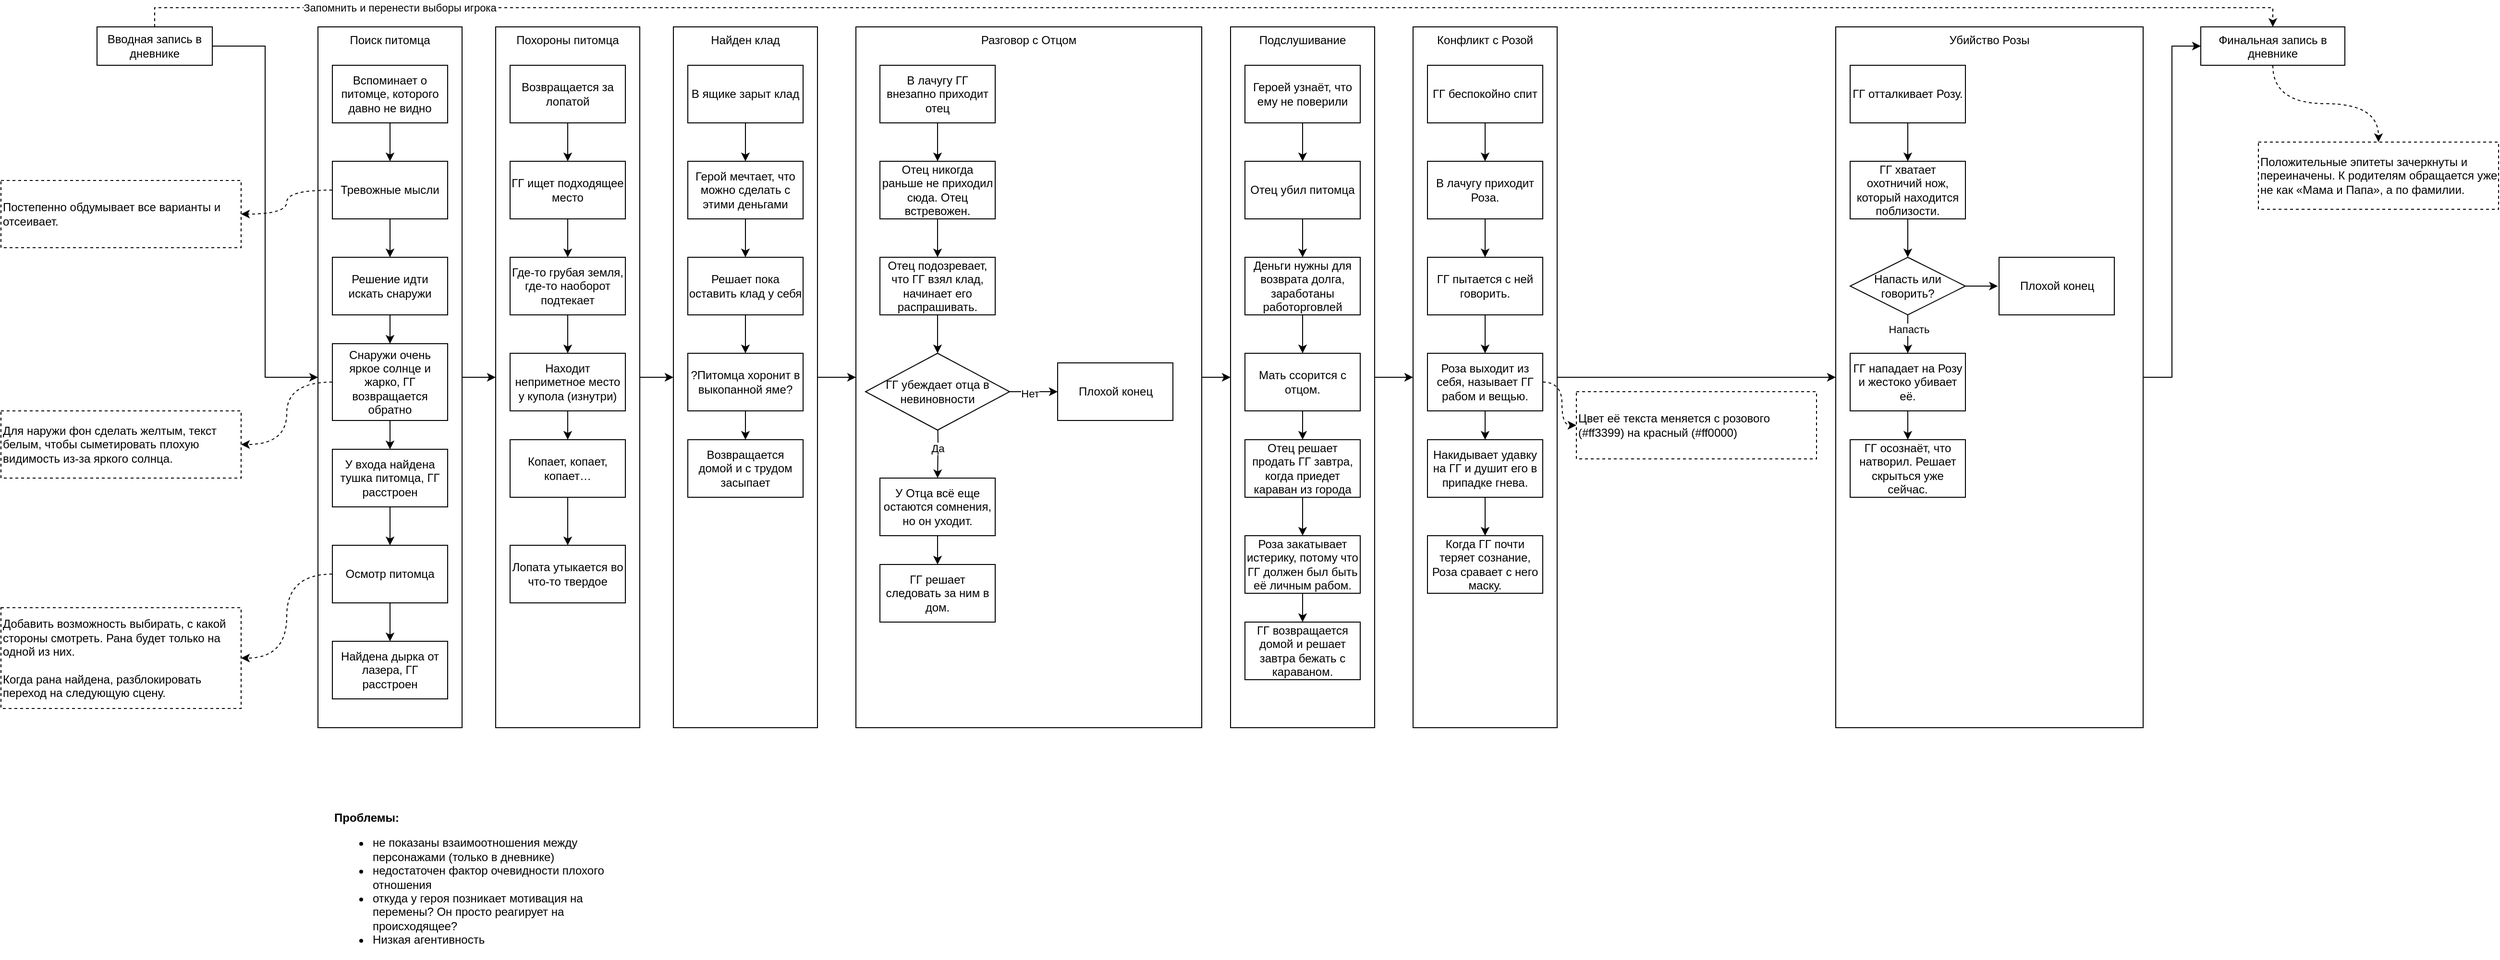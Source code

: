 <mxfile version="14.4.3" type="device"><diagram id="tmX3Hp9SybMvhQB9NmKL" name="Page-1"><mxGraphModel dx="2035" dy="685" grid="1" gridSize="10" guides="1" tooltips="1" connect="1" arrows="1" fold="1" page="1" pageScale="1" pageWidth="850" pageHeight="1100" math="0" shadow="0"><root><mxCell id="0"/><mxCell id="1" parent="0"/><mxCell id="HxnmS3g5hZ0sXOuhKg5_-114" style="edgeStyle=orthogonalEdgeStyle;rounded=0;orthogonalLoop=1;jettySize=auto;html=1;exitX=1;exitY=0.5;exitDx=0;exitDy=0;entryX=0;entryY=0.5;entryDx=0;entryDy=0;" edge="1" parent="1" source="HxnmS3g5hZ0sXOuhKg5_-33" target="HxnmS3g5hZ0sXOuhKg5_-40"><mxGeometry relative="1" as="geometry"/></mxCell><mxCell id="HxnmS3g5hZ0sXOuhKg5_-39" style="edgeStyle=orthogonalEdgeStyle;rounded=0;orthogonalLoop=1;jettySize=auto;html=1;entryX=0;entryY=0.5;entryDx=0;entryDy=0;" edge="1" parent="1" source="HxnmS3g5hZ0sXOuhKg5_-16" target="HxnmS3g5hZ0sXOuhKg5_-33"><mxGeometry relative="1" as="geometry"/></mxCell><mxCell id="HxnmS3g5hZ0sXOuhKg5_-17" style="edgeStyle=orthogonalEdgeStyle;rounded=0;orthogonalLoop=1;jettySize=auto;html=1;exitX=1;exitY=0.5;exitDx=0;exitDy=0;entryX=0;entryY=0.5;entryDx=0;entryDy=0;" edge="1" parent="1" source="HxnmS3g5hZ0sXOuhKg5_-1" target="HxnmS3g5hZ0sXOuhKg5_-16"><mxGeometry relative="1" as="geometry"/></mxCell><mxCell id="HxnmS3g5hZ0sXOuhKg5_-112" style="edgeStyle=orthogonalEdgeStyle;rounded=0;orthogonalLoop=1;jettySize=auto;html=1;entryX=0.5;entryY=0;entryDx=0;entryDy=0;exitX=0.5;exitY=0;exitDx=0;exitDy=0;dashed=1;" edge="1" parent="1" source="HxnmS3g5hZ0sXOuhKg5_-1" target="HxnmS3g5hZ0sXOuhKg5_-100"><mxGeometry relative="1" as="geometry"/></mxCell><mxCell id="HxnmS3g5hZ0sXOuhKg5_-113" value="Запомнить и перенести выборы игрока" style="edgeLabel;html=1;align=center;verticalAlign=middle;resizable=0;points=[];" vertex="1" connectable="0" parent="HxnmS3g5hZ0sXOuhKg5_-112"><mxGeometry x="-0.573" y="-2" relative="1" as="geometry"><mxPoint x="-205" y="-2" as="offset"/></mxGeometry></mxCell><mxCell id="HxnmS3g5hZ0sXOuhKg5_-1" value="Вводная запись в дневнике" style="rounded=0;whiteSpace=wrap;html=1;" vertex="1" parent="1"><mxGeometry x="60" y="100" width="120" height="40" as="geometry"/></mxCell><mxCell id="HxnmS3g5hZ0sXOuhKg5_-115" style="edgeStyle=orthogonalEdgeStyle;rounded=0;orthogonalLoop=1;jettySize=auto;html=1;exitX=1;exitY=0.5;exitDx=0;exitDy=0;entryX=0;entryY=0.5;entryDx=0;entryDy=0;" edge="1" parent="1" source="HxnmS3g5hZ0sXOuhKg5_-40" target="HxnmS3g5hZ0sXOuhKg5_-52"><mxGeometry relative="1" as="geometry"/></mxCell><mxCell id="HxnmS3g5hZ0sXOuhKg5_-116" style="edgeStyle=orthogonalEdgeStyle;rounded=0;orthogonalLoop=1;jettySize=auto;html=1;exitX=1;exitY=0.5;exitDx=0;exitDy=0;entryX=0;entryY=0.5;entryDx=0;entryDy=0;" edge="1" parent="1" source="HxnmS3g5hZ0sXOuhKg5_-52" target="HxnmS3g5hZ0sXOuhKg5_-64"><mxGeometry relative="1" as="geometry"/></mxCell><mxCell id="HxnmS3g5hZ0sXOuhKg5_-117" style="edgeStyle=orthogonalEdgeStyle;rounded=0;orthogonalLoop=1;jettySize=auto;html=1;exitX=1;exitY=0.5;exitDx=0;exitDy=0;entryX=0;entryY=0.5;entryDx=0;entryDy=0;" edge="1" parent="1" source="HxnmS3g5hZ0sXOuhKg5_-64" target="HxnmS3g5hZ0sXOuhKg5_-76"><mxGeometry relative="1" as="geometry"/></mxCell><mxCell id="HxnmS3g5hZ0sXOuhKg5_-118" style="edgeStyle=orthogonalEdgeStyle;rounded=0;orthogonalLoop=1;jettySize=auto;html=1;exitX=1;exitY=0.5;exitDx=0;exitDy=0;entryX=0;entryY=0.5;entryDx=0;entryDy=0;" edge="1" parent="1" source="HxnmS3g5hZ0sXOuhKg5_-76" target="HxnmS3g5hZ0sXOuhKg5_-88"><mxGeometry relative="1" as="geometry"/></mxCell><mxCell id="HxnmS3g5hZ0sXOuhKg5_-120" style="edgeStyle=orthogonalEdgeStyle;rounded=0;orthogonalLoop=1;jettySize=auto;html=1;entryX=0;entryY=0.5;entryDx=0;entryDy=0;" edge="1" parent="1" source="HxnmS3g5hZ0sXOuhKg5_-88" target="HxnmS3g5hZ0sXOuhKg5_-100"><mxGeometry relative="1" as="geometry"/></mxCell><mxCell id="HxnmS3g5hZ0sXOuhKg5_-246" style="edgeStyle=orthogonalEdgeStyle;curved=1;orthogonalLoop=1;jettySize=auto;html=1;exitX=0.5;exitY=1;exitDx=0;exitDy=0;dashed=1;" edge="1" parent="1" source="HxnmS3g5hZ0sXOuhKg5_-100" target="HxnmS3g5hZ0sXOuhKg5_-245"><mxGeometry relative="1" as="geometry"/></mxCell><mxCell id="HxnmS3g5hZ0sXOuhKg5_-100" value="Финальная запись в дневнике" style="rounded=0;whiteSpace=wrap;html=1;verticalAlign=top;" vertex="1" parent="1"><mxGeometry x="2250" y="100" width="150" height="40" as="geometry"/></mxCell><mxCell id="HxnmS3g5hZ0sXOuhKg5_-129" value="&lt;b&gt;Проблемы:&lt;/b&gt;&lt;br&gt;&lt;ul&gt;&lt;li&gt;не показаны взаимоотношения между персонажами (только в дневнике)&lt;/li&gt;&lt;li&gt;недостаточен фактор очевидности плохого отношения&lt;/li&gt;&lt;li&gt;откуда у героя позникает мотивация на перемены? Он просто реагирует на происходящее?&amp;nbsp;&lt;/li&gt;&lt;li&gt;Низкая агентивность&lt;/li&gt;&lt;/ul&gt;" style="text;html=1;strokeColor=none;fillColor=none;align=left;verticalAlign=top;whiteSpace=wrap;rounded=0;labelPosition=center;verticalLabelPosition=middle;" vertex="1" parent="1"><mxGeometry x="305" y="910" width="325" height="150" as="geometry"/></mxCell><mxCell id="HxnmS3g5hZ0sXOuhKg5_-136" value="Добавить возможность выбирать, с какой стороны смотреть. Рана будет только на одной из них.&lt;br&gt;&lt;br&gt;Когда рана найдена, разблокировать переход на следующую сцену." style="rounded=0;whiteSpace=wrap;html=1;align=left;dashed=1;" vertex="1" parent="1"><mxGeometry x="-40" y="705" width="250" height="105" as="geometry"/></mxCell><mxCell id="HxnmS3g5hZ0sXOuhKg5_-138" value="Для наружи фон сделать желтым, текст белым, чтобы сыметировать плохую видимость из-за яркого солнца." style="rounded=0;whiteSpace=wrap;html=1;align=left;dashed=1;" vertex="1" parent="1"><mxGeometry x="-40" y="500" width="250" height="70" as="geometry"/></mxCell><mxCell id="HxnmS3g5hZ0sXOuhKg5_-140" value="" style="group" vertex="1" connectable="0" parent="1"><mxGeometry x="475" y="100" width="150" height="730" as="geometry"/></mxCell><mxCell id="HxnmS3g5hZ0sXOuhKg5_-33" value="Похороны питомца" style="rounded=0;whiteSpace=wrap;html=1;verticalAlign=top;" vertex="1" parent="HxnmS3g5hZ0sXOuhKg5_-140"><mxGeometry width="150" height="730" as="geometry"/></mxCell><mxCell id="HxnmS3g5hZ0sXOuhKg5_-25" value="ГГ ищет подходящее место" style="rounded=0;whiteSpace=wrap;html=1;" vertex="1" parent="HxnmS3g5hZ0sXOuhKg5_-140"><mxGeometry x="15" y="140" width="120" height="60" as="geometry"/></mxCell><mxCell id="HxnmS3g5hZ0sXOuhKg5_-28" value="Где-то грубая земля, где-то наоборот подтекает" style="rounded=0;whiteSpace=wrap;html=1;" vertex="1" parent="HxnmS3g5hZ0sXOuhKg5_-140"><mxGeometry x="15" y="240" width="120" height="60" as="geometry"/></mxCell><mxCell id="HxnmS3g5hZ0sXOuhKg5_-35" style="edgeStyle=orthogonalEdgeStyle;rounded=0;orthogonalLoop=1;jettySize=auto;html=1;exitX=0.5;exitY=1;exitDx=0;exitDy=0;" edge="1" parent="HxnmS3g5hZ0sXOuhKg5_-140" source="HxnmS3g5hZ0sXOuhKg5_-25" target="HxnmS3g5hZ0sXOuhKg5_-28"><mxGeometry relative="1" as="geometry"/></mxCell><mxCell id="HxnmS3g5hZ0sXOuhKg5_-29" value="Находит неприметное место у купола (изнутри)" style="rounded=0;whiteSpace=wrap;html=1;" vertex="1" parent="HxnmS3g5hZ0sXOuhKg5_-140"><mxGeometry x="15" y="340" width="120" height="60" as="geometry"/></mxCell><mxCell id="HxnmS3g5hZ0sXOuhKg5_-36" style="edgeStyle=orthogonalEdgeStyle;rounded=0;orthogonalLoop=1;jettySize=auto;html=1;exitX=0.5;exitY=1;exitDx=0;exitDy=0;entryX=0.5;entryY=0;entryDx=0;entryDy=0;" edge="1" parent="HxnmS3g5hZ0sXOuhKg5_-140" source="HxnmS3g5hZ0sXOuhKg5_-28" target="HxnmS3g5hZ0sXOuhKg5_-29"><mxGeometry relative="1" as="geometry"/></mxCell><mxCell id="HxnmS3g5hZ0sXOuhKg5_-30" value="Копает, копает, копает…" style="rounded=0;whiteSpace=wrap;html=1;" vertex="1" parent="HxnmS3g5hZ0sXOuhKg5_-140"><mxGeometry x="15" y="430" width="120" height="60" as="geometry"/></mxCell><mxCell id="HxnmS3g5hZ0sXOuhKg5_-37" style="edgeStyle=orthogonalEdgeStyle;rounded=0;orthogonalLoop=1;jettySize=auto;html=1;exitX=0.5;exitY=1;exitDx=0;exitDy=0;entryX=0.5;entryY=0;entryDx=0;entryDy=0;" edge="1" parent="HxnmS3g5hZ0sXOuhKg5_-140" source="HxnmS3g5hZ0sXOuhKg5_-29" target="HxnmS3g5hZ0sXOuhKg5_-30"><mxGeometry relative="1" as="geometry"/></mxCell><mxCell id="HxnmS3g5hZ0sXOuhKg5_-31" value="Лопата утыкается во что-то твердое" style="rounded=0;whiteSpace=wrap;html=1;" vertex="1" parent="HxnmS3g5hZ0sXOuhKg5_-140"><mxGeometry x="15" y="540" width="120" height="60" as="geometry"/></mxCell><mxCell id="HxnmS3g5hZ0sXOuhKg5_-38" style="edgeStyle=orthogonalEdgeStyle;rounded=0;orthogonalLoop=1;jettySize=auto;html=1;exitX=0.5;exitY=1;exitDx=0;exitDy=0;entryX=0.5;entryY=0;entryDx=0;entryDy=0;" edge="1" parent="HxnmS3g5hZ0sXOuhKg5_-140" source="HxnmS3g5hZ0sXOuhKg5_-30" target="HxnmS3g5hZ0sXOuhKg5_-31"><mxGeometry relative="1" as="geometry"/></mxCell><mxCell id="HxnmS3g5hZ0sXOuhKg5_-34" style="edgeStyle=orthogonalEdgeStyle;rounded=0;orthogonalLoop=1;jettySize=auto;html=1;exitX=0.5;exitY=1;exitDx=0;exitDy=0;entryX=0.5;entryY=0;entryDx=0;entryDy=0;" edge="1" parent="HxnmS3g5hZ0sXOuhKg5_-140" source="HxnmS3g5hZ0sXOuhKg5_-32" target="HxnmS3g5hZ0sXOuhKg5_-25"><mxGeometry relative="1" as="geometry"/></mxCell><mxCell id="HxnmS3g5hZ0sXOuhKg5_-32" value="Возвращается за лопатой" style="rounded=0;whiteSpace=wrap;html=1;" vertex="1" parent="HxnmS3g5hZ0sXOuhKg5_-140"><mxGeometry x="15" y="40" width="120" height="60" as="geometry"/></mxCell><mxCell id="HxnmS3g5hZ0sXOuhKg5_-141" value="" style="group" vertex="1" connectable="0" parent="1"><mxGeometry x="1870" y="100" width="320" height="730" as="geometry"/></mxCell><mxCell id="HxnmS3g5hZ0sXOuhKg5_-88" value="Убийство Розы" style="rounded=0;whiteSpace=wrap;html=1;verticalAlign=top;" vertex="1" parent="HxnmS3g5hZ0sXOuhKg5_-141"><mxGeometry width="320" height="730" as="geometry"/></mxCell><mxCell id="HxnmS3g5hZ0sXOuhKg5_-90" value="ГГ хватает охотничий нож, который находится поблизости." style="rounded=0;whiteSpace=wrap;html=1;" vertex="1" parent="HxnmS3g5hZ0sXOuhKg5_-141"><mxGeometry x="15" y="140" width="120" height="60" as="geometry"/></mxCell><mxCell id="HxnmS3g5hZ0sXOuhKg5_-92" value="Напасть или говорить?" style="rhombus;whiteSpace=wrap;html=1;fontFamily=Helvetica;fontSize=12;fontColor=#000000;align=center;strokeColor=#000000;fillColor=#ffffff;" vertex="1" parent="HxnmS3g5hZ0sXOuhKg5_-141"><mxGeometry x="15" y="240" width="120" height="60" as="geometry"/></mxCell><mxCell id="HxnmS3g5hZ0sXOuhKg5_-89" style="edgeStyle=orthogonalEdgeStyle;rounded=0;orthogonalLoop=1;jettySize=auto;html=1;exitX=0.5;exitY=1;exitDx=0;exitDy=0;" edge="1" parent="HxnmS3g5hZ0sXOuhKg5_-141" source="HxnmS3g5hZ0sXOuhKg5_-90" target="HxnmS3g5hZ0sXOuhKg5_-92"><mxGeometry relative="1" as="geometry"/></mxCell><mxCell id="HxnmS3g5hZ0sXOuhKg5_-94" value="ГГ нападает на Розу и жестоко убивает её." style="rounded=0;whiteSpace=wrap;html=1;" vertex="1" parent="HxnmS3g5hZ0sXOuhKg5_-141"><mxGeometry x="15" y="340" width="120" height="60" as="geometry"/></mxCell><mxCell id="HxnmS3g5hZ0sXOuhKg5_-91" style="edgeStyle=orthogonalEdgeStyle;rounded=0;orthogonalLoop=1;jettySize=auto;html=1;exitX=0.5;exitY=1;exitDx=0;exitDy=0;entryX=0.5;entryY=0;entryDx=0;entryDy=0;" edge="1" parent="HxnmS3g5hZ0sXOuhKg5_-141" source="HxnmS3g5hZ0sXOuhKg5_-92" target="HxnmS3g5hZ0sXOuhKg5_-94"><mxGeometry relative="1" as="geometry"/></mxCell><mxCell id="HxnmS3g5hZ0sXOuhKg5_-131" value="Напасть" style="edgeLabel;html=1;align=center;verticalAlign=middle;resizable=0;points=[];" vertex="1" connectable="0" parent="HxnmS3g5hZ0sXOuhKg5_-91"><mxGeometry x="-0.264" y="1" relative="1" as="geometry"><mxPoint as="offset"/></mxGeometry></mxCell><mxCell id="HxnmS3g5hZ0sXOuhKg5_-96" value="ГГ осознаёт, что натворил. Решает скрыться уже сейчас." style="rounded=0;whiteSpace=wrap;html=1;" vertex="1" parent="HxnmS3g5hZ0sXOuhKg5_-141"><mxGeometry x="15" y="430" width="120" height="60" as="geometry"/></mxCell><mxCell id="HxnmS3g5hZ0sXOuhKg5_-93" style="edgeStyle=orthogonalEdgeStyle;rounded=0;orthogonalLoop=1;jettySize=auto;html=1;exitX=0.5;exitY=1;exitDx=0;exitDy=0;entryX=0.5;entryY=0;entryDx=0;entryDy=0;" edge="1" parent="HxnmS3g5hZ0sXOuhKg5_-141" source="HxnmS3g5hZ0sXOuhKg5_-94" target="HxnmS3g5hZ0sXOuhKg5_-96"><mxGeometry relative="1" as="geometry"/></mxCell><mxCell id="HxnmS3g5hZ0sXOuhKg5_-98" style="edgeStyle=orthogonalEdgeStyle;rounded=0;orthogonalLoop=1;jettySize=auto;html=1;exitX=0.5;exitY=1;exitDx=0;exitDy=0;entryX=0.5;entryY=0;entryDx=0;entryDy=0;" edge="1" parent="HxnmS3g5hZ0sXOuhKg5_-141" source="HxnmS3g5hZ0sXOuhKg5_-99" target="HxnmS3g5hZ0sXOuhKg5_-90"><mxGeometry relative="1" as="geometry"/></mxCell><mxCell id="HxnmS3g5hZ0sXOuhKg5_-99" value="ГГ отталкивает Розу." style="rounded=0;whiteSpace=wrap;html=1;" vertex="1" parent="HxnmS3g5hZ0sXOuhKg5_-141"><mxGeometry x="15" y="40" width="120" height="60" as="geometry"/></mxCell><mxCell id="HxnmS3g5hZ0sXOuhKg5_-133" value="Плохой конец" style="verticalLabelPosition=middle;verticalAlign=middle;html=1;shape=mxgraph.basic.rect;fillColor2=none;strokeWidth=1;size=20;indent=5;labelPosition=center;align=center;" vertex="1" parent="HxnmS3g5hZ0sXOuhKg5_-141"><mxGeometry x="170" y="240" width="120" height="60" as="geometry"/></mxCell><mxCell id="HxnmS3g5hZ0sXOuhKg5_-134" style="edgeStyle=orthogonalEdgeStyle;rounded=0;orthogonalLoop=1;jettySize=auto;html=1;exitX=1;exitY=0.5;exitDx=0;exitDy=0;entryX=-0.011;entryY=0.507;entryDx=0;entryDy=0;entryPerimeter=0;" edge="1" parent="HxnmS3g5hZ0sXOuhKg5_-141" source="HxnmS3g5hZ0sXOuhKg5_-92" target="HxnmS3g5hZ0sXOuhKg5_-133"><mxGeometry relative="1" as="geometry"/></mxCell><mxCell id="HxnmS3g5hZ0sXOuhKg5_-142" value="" style="group" vertex="1" connectable="0" parent="1"><mxGeometry x="1430" y="100" width="150" height="730" as="geometry"/></mxCell><mxCell id="HxnmS3g5hZ0sXOuhKg5_-76" value="Конфликт с Розой" style="rounded=0;whiteSpace=wrap;html=1;verticalAlign=top;" vertex="1" parent="HxnmS3g5hZ0sXOuhKg5_-142"><mxGeometry width="150" height="730" as="geometry"/></mxCell><mxCell id="HxnmS3g5hZ0sXOuhKg5_-78" value="В лачугу приходит Роза." style="rounded=0;whiteSpace=wrap;html=1;" vertex="1" parent="HxnmS3g5hZ0sXOuhKg5_-142"><mxGeometry x="15" y="140" width="120" height="60" as="geometry"/></mxCell><mxCell id="HxnmS3g5hZ0sXOuhKg5_-80" value="ГГ пытается с ней говорить." style="rounded=0;whiteSpace=wrap;html=1;" vertex="1" parent="HxnmS3g5hZ0sXOuhKg5_-142"><mxGeometry x="15" y="240" width="120" height="60" as="geometry"/></mxCell><mxCell id="HxnmS3g5hZ0sXOuhKg5_-77" style="edgeStyle=orthogonalEdgeStyle;rounded=0;orthogonalLoop=1;jettySize=auto;html=1;exitX=0.5;exitY=1;exitDx=0;exitDy=0;" edge="1" parent="HxnmS3g5hZ0sXOuhKg5_-142" source="HxnmS3g5hZ0sXOuhKg5_-78" target="HxnmS3g5hZ0sXOuhKg5_-80"><mxGeometry relative="1" as="geometry"/></mxCell><mxCell id="HxnmS3g5hZ0sXOuhKg5_-82" value="Роза выходит из себя, называет ГГ рабом и вещью." style="rounded=0;whiteSpace=wrap;html=1;" vertex="1" parent="HxnmS3g5hZ0sXOuhKg5_-142"><mxGeometry x="15" y="340" width="120" height="60" as="geometry"/></mxCell><mxCell id="HxnmS3g5hZ0sXOuhKg5_-79" style="edgeStyle=orthogonalEdgeStyle;rounded=0;orthogonalLoop=1;jettySize=auto;html=1;exitX=0.5;exitY=1;exitDx=0;exitDy=0;entryX=0.5;entryY=0;entryDx=0;entryDy=0;" edge="1" parent="HxnmS3g5hZ0sXOuhKg5_-142" source="HxnmS3g5hZ0sXOuhKg5_-80" target="HxnmS3g5hZ0sXOuhKg5_-82"><mxGeometry relative="1" as="geometry"/></mxCell><mxCell id="HxnmS3g5hZ0sXOuhKg5_-84" value="Накидывает удавку на ГГ и душит его в припадке гнева." style="rounded=0;whiteSpace=wrap;html=1;" vertex="1" parent="HxnmS3g5hZ0sXOuhKg5_-142"><mxGeometry x="15" y="430" width="120" height="60" as="geometry"/></mxCell><mxCell id="HxnmS3g5hZ0sXOuhKg5_-81" style="edgeStyle=orthogonalEdgeStyle;rounded=0;orthogonalLoop=1;jettySize=auto;html=1;exitX=0.5;exitY=1;exitDx=0;exitDy=0;entryX=0.5;entryY=0;entryDx=0;entryDy=0;" edge="1" parent="HxnmS3g5hZ0sXOuhKg5_-142" source="HxnmS3g5hZ0sXOuhKg5_-82" target="HxnmS3g5hZ0sXOuhKg5_-84"><mxGeometry relative="1" as="geometry"/></mxCell><mxCell id="HxnmS3g5hZ0sXOuhKg5_-85" value="Когда ГГ почти теряет сознание, Роза сравает с него маску." style="rounded=0;whiteSpace=wrap;html=1;" vertex="1" parent="HxnmS3g5hZ0sXOuhKg5_-142"><mxGeometry x="15" y="530" width="120" height="60" as="geometry"/></mxCell><mxCell id="HxnmS3g5hZ0sXOuhKg5_-83" style="edgeStyle=orthogonalEdgeStyle;rounded=0;orthogonalLoop=1;jettySize=auto;html=1;exitX=0.5;exitY=1;exitDx=0;exitDy=0;entryX=0.5;entryY=0;entryDx=0;entryDy=0;" edge="1" parent="HxnmS3g5hZ0sXOuhKg5_-142" source="HxnmS3g5hZ0sXOuhKg5_-84" target="HxnmS3g5hZ0sXOuhKg5_-85"><mxGeometry relative="1" as="geometry"/></mxCell><mxCell id="HxnmS3g5hZ0sXOuhKg5_-86" style="edgeStyle=orthogonalEdgeStyle;rounded=0;orthogonalLoop=1;jettySize=auto;html=1;exitX=0.5;exitY=1;exitDx=0;exitDy=0;entryX=0.5;entryY=0;entryDx=0;entryDy=0;" edge="1" parent="HxnmS3g5hZ0sXOuhKg5_-142" source="HxnmS3g5hZ0sXOuhKg5_-87" target="HxnmS3g5hZ0sXOuhKg5_-78"><mxGeometry relative="1" as="geometry"/></mxCell><mxCell id="HxnmS3g5hZ0sXOuhKg5_-87" value="ГГ беспокойно спит" style="rounded=0;whiteSpace=wrap;html=1;" vertex="1" parent="HxnmS3g5hZ0sXOuhKg5_-142"><mxGeometry x="15" y="40" width="120" height="60" as="geometry"/></mxCell><mxCell id="HxnmS3g5hZ0sXOuhKg5_-143" value="" style="group" vertex="1" connectable="0" parent="1"><mxGeometry x="1240" y="100" width="150" height="730" as="geometry"/></mxCell><mxCell id="HxnmS3g5hZ0sXOuhKg5_-64" value="Подслушивание" style="rounded=0;whiteSpace=wrap;html=1;verticalAlign=top;" vertex="1" parent="HxnmS3g5hZ0sXOuhKg5_-143"><mxGeometry width="150" height="730" as="geometry"/></mxCell><mxCell id="HxnmS3g5hZ0sXOuhKg5_-66" value="Отец убил питомца" style="rounded=0;whiteSpace=wrap;html=1;" vertex="1" parent="HxnmS3g5hZ0sXOuhKg5_-143"><mxGeometry x="15" y="140" width="120" height="60" as="geometry"/></mxCell><mxCell id="HxnmS3g5hZ0sXOuhKg5_-68" value="Деньги нужны для возврата долга, заработаны работорговлей" style="rounded=0;whiteSpace=wrap;html=1;" vertex="1" parent="HxnmS3g5hZ0sXOuhKg5_-143"><mxGeometry x="15" y="240" width="120" height="60" as="geometry"/></mxCell><mxCell id="HxnmS3g5hZ0sXOuhKg5_-65" style="edgeStyle=orthogonalEdgeStyle;rounded=0;orthogonalLoop=1;jettySize=auto;html=1;exitX=0.5;exitY=1;exitDx=0;exitDy=0;" edge="1" parent="HxnmS3g5hZ0sXOuhKg5_-143" source="HxnmS3g5hZ0sXOuhKg5_-66" target="HxnmS3g5hZ0sXOuhKg5_-68"><mxGeometry relative="1" as="geometry"/></mxCell><mxCell id="HxnmS3g5hZ0sXOuhKg5_-70" value="Мать ссорится с отцом." style="rounded=0;whiteSpace=wrap;html=1;" vertex="1" parent="HxnmS3g5hZ0sXOuhKg5_-143"><mxGeometry x="15" y="340" width="120" height="60" as="geometry"/></mxCell><mxCell id="HxnmS3g5hZ0sXOuhKg5_-67" style="edgeStyle=orthogonalEdgeStyle;rounded=0;orthogonalLoop=1;jettySize=auto;html=1;exitX=0.5;exitY=1;exitDx=0;exitDy=0;entryX=0.5;entryY=0;entryDx=0;entryDy=0;" edge="1" parent="HxnmS3g5hZ0sXOuhKg5_-143" source="HxnmS3g5hZ0sXOuhKg5_-68" target="HxnmS3g5hZ0sXOuhKg5_-70"><mxGeometry relative="1" as="geometry"/></mxCell><mxCell id="HxnmS3g5hZ0sXOuhKg5_-72" value="Отец решает продать ГГ завтра, когда приедет караван из города" style="rounded=0;whiteSpace=wrap;html=1;" vertex="1" parent="HxnmS3g5hZ0sXOuhKg5_-143"><mxGeometry x="15" y="430" width="120" height="60" as="geometry"/></mxCell><mxCell id="HxnmS3g5hZ0sXOuhKg5_-69" style="edgeStyle=orthogonalEdgeStyle;rounded=0;orthogonalLoop=1;jettySize=auto;html=1;exitX=0.5;exitY=1;exitDx=0;exitDy=0;entryX=0.5;entryY=0;entryDx=0;entryDy=0;" edge="1" parent="HxnmS3g5hZ0sXOuhKg5_-143" source="HxnmS3g5hZ0sXOuhKg5_-70" target="HxnmS3g5hZ0sXOuhKg5_-72"><mxGeometry relative="1" as="geometry"/></mxCell><mxCell id="HxnmS3g5hZ0sXOuhKg5_-73" value="Роза закатывает истерику, потому что ГГ должен был быть её личным рабом." style="rounded=0;whiteSpace=wrap;html=1;" vertex="1" parent="HxnmS3g5hZ0sXOuhKg5_-143"><mxGeometry x="15" y="530" width="120" height="60" as="geometry"/></mxCell><mxCell id="HxnmS3g5hZ0sXOuhKg5_-71" style="edgeStyle=orthogonalEdgeStyle;rounded=0;orthogonalLoop=1;jettySize=auto;html=1;exitX=0.5;exitY=1;exitDx=0;exitDy=0;entryX=0.5;entryY=0;entryDx=0;entryDy=0;" edge="1" parent="HxnmS3g5hZ0sXOuhKg5_-143" source="HxnmS3g5hZ0sXOuhKg5_-72" target="HxnmS3g5hZ0sXOuhKg5_-73"><mxGeometry relative="1" as="geometry"/></mxCell><mxCell id="HxnmS3g5hZ0sXOuhKg5_-74" style="edgeStyle=orthogonalEdgeStyle;rounded=0;orthogonalLoop=1;jettySize=auto;html=1;exitX=0.5;exitY=1;exitDx=0;exitDy=0;entryX=0.5;entryY=0;entryDx=0;entryDy=0;" edge="1" parent="HxnmS3g5hZ0sXOuhKg5_-143" source="HxnmS3g5hZ0sXOuhKg5_-75" target="HxnmS3g5hZ0sXOuhKg5_-66"><mxGeometry relative="1" as="geometry"/></mxCell><mxCell id="HxnmS3g5hZ0sXOuhKg5_-75" value="Героей узнаёт, что ему не поверили" style="rounded=0;whiteSpace=wrap;html=1;" vertex="1" parent="HxnmS3g5hZ0sXOuhKg5_-143"><mxGeometry x="15" y="40" width="120" height="60" as="geometry"/></mxCell><mxCell id="HxnmS3g5hZ0sXOuhKg5_-121" value="ГГ возвращается домой и решает завтра бежать с караваном." style="rounded=0;whiteSpace=wrap;html=1;" vertex="1" parent="HxnmS3g5hZ0sXOuhKg5_-143"><mxGeometry x="15" y="620" width="120" height="60" as="geometry"/></mxCell><mxCell id="HxnmS3g5hZ0sXOuhKg5_-122" style="edgeStyle=orthogonalEdgeStyle;rounded=0;orthogonalLoop=1;jettySize=auto;html=1;exitX=0.5;exitY=1;exitDx=0;exitDy=0;entryX=0.5;entryY=0;entryDx=0;entryDy=0;" edge="1" parent="HxnmS3g5hZ0sXOuhKg5_-143" source="HxnmS3g5hZ0sXOuhKg5_-73" target="HxnmS3g5hZ0sXOuhKg5_-121"><mxGeometry relative="1" as="geometry"/></mxCell><mxCell id="HxnmS3g5hZ0sXOuhKg5_-144" value="" style="group" vertex="1" connectable="0" parent="1"><mxGeometry x="850" y="100" width="360" height="730" as="geometry"/></mxCell><mxCell id="HxnmS3g5hZ0sXOuhKg5_-52" value="Разговор с Отцом" style="rounded=0;whiteSpace=wrap;html=1;verticalAlign=top;" vertex="1" parent="HxnmS3g5hZ0sXOuhKg5_-144"><mxGeometry width="360" height="730" as="geometry"/></mxCell><mxCell id="HxnmS3g5hZ0sXOuhKg5_-54" value="Отец никогда раньше не приходил сюда. Отец встревожен." style="rounded=0;whiteSpace=wrap;html=1;" vertex="1" parent="HxnmS3g5hZ0sXOuhKg5_-144"><mxGeometry x="25" y="140" width="120" height="60" as="geometry"/></mxCell><mxCell id="HxnmS3g5hZ0sXOuhKg5_-55" style="edgeStyle=orthogonalEdgeStyle;rounded=0;orthogonalLoop=1;jettySize=auto;html=1;exitX=0.5;exitY=1;exitDx=0;exitDy=0;entryX=0.5;entryY=0;entryDx=0;entryDy=0;" edge="1" parent="HxnmS3g5hZ0sXOuhKg5_-144" source="HxnmS3g5hZ0sXOuhKg5_-56"><mxGeometry relative="1" as="geometry"><mxPoint x="85" y="340" as="targetPoint"/></mxGeometry></mxCell><mxCell id="HxnmS3g5hZ0sXOuhKg5_-56" value="Отец подозревает, что ГГ взял клад, начинает его распрашивать." style="rounded=0;whiteSpace=wrap;html=1;" vertex="1" parent="HxnmS3g5hZ0sXOuhKg5_-144"><mxGeometry x="25" y="240" width="120" height="60" as="geometry"/></mxCell><mxCell id="HxnmS3g5hZ0sXOuhKg5_-53" style="edgeStyle=orthogonalEdgeStyle;rounded=0;orthogonalLoop=1;jettySize=auto;html=1;exitX=0.5;exitY=1;exitDx=0;exitDy=0;" edge="1" parent="HxnmS3g5hZ0sXOuhKg5_-144" source="HxnmS3g5hZ0sXOuhKg5_-54" target="HxnmS3g5hZ0sXOuhKg5_-56"><mxGeometry relative="1" as="geometry"/></mxCell><mxCell id="HxnmS3g5hZ0sXOuhKg5_-57" style="edgeStyle=orthogonalEdgeStyle;rounded=0;orthogonalLoop=1;jettySize=auto;html=1;exitX=0.5;exitY=1;exitDx=0;exitDy=0;entryX=0.5;entryY=0;entryDx=0;entryDy=0;" edge="1" parent="HxnmS3g5hZ0sXOuhKg5_-144" target="HxnmS3g5hZ0sXOuhKg5_-60"><mxGeometry relative="1" as="geometry"><mxPoint x="85" y="400" as="sourcePoint"/></mxGeometry></mxCell><mxCell id="HxnmS3g5hZ0sXOuhKg5_-126" value="Да" style="edgeLabel;html=1;align=center;verticalAlign=middle;resizable=0;points=[];" vertex="1" connectable="0" parent="HxnmS3g5hZ0sXOuhKg5_-57"><mxGeometry x="0.114" relative="1" as="geometry"><mxPoint as="offset"/></mxGeometry></mxCell><mxCell id="HxnmS3g5hZ0sXOuhKg5_-60" value="У Отца всё еще остаются сомнения, но он уходит." style="rounded=0;whiteSpace=wrap;html=1;" vertex="1" parent="HxnmS3g5hZ0sXOuhKg5_-144"><mxGeometry x="25" y="470" width="120" height="60" as="geometry"/></mxCell><mxCell id="HxnmS3g5hZ0sXOuhKg5_-61" value="ГГ решает следовать за ним в дом." style="rounded=0;whiteSpace=wrap;html=1;" vertex="1" parent="HxnmS3g5hZ0sXOuhKg5_-144"><mxGeometry x="25" y="560" width="120" height="60" as="geometry"/></mxCell><mxCell id="HxnmS3g5hZ0sXOuhKg5_-59" style="edgeStyle=orthogonalEdgeStyle;rounded=0;orthogonalLoop=1;jettySize=auto;html=1;exitX=0.5;exitY=1;exitDx=0;exitDy=0;entryX=0.5;entryY=0;entryDx=0;entryDy=0;" edge="1" parent="HxnmS3g5hZ0sXOuhKg5_-144" source="HxnmS3g5hZ0sXOuhKg5_-60" target="HxnmS3g5hZ0sXOuhKg5_-61"><mxGeometry relative="1" as="geometry"/></mxCell><mxCell id="HxnmS3g5hZ0sXOuhKg5_-62" style="edgeStyle=orthogonalEdgeStyle;rounded=0;orthogonalLoop=1;jettySize=auto;html=1;exitX=0.5;exitY=1;exitDx=0;exitDy=0;entryX=0.5;entryY=0;entryDx=0;entryDy=0;" edge="1" parent="HxnmS3g5hZ0sXOuhKg5_-144" source="HxnmS3g5hZ0sXOuhKg5_-63" target="HxnmS3g5hZ0sXOuhKg5_-54"><mxGeometry relative="1" as="geometry"/></mxCell><mxCell id="HxnmS3g5hZ0sXOuhKg5_-63" value="В лачугу ГГ внезапно приходит отец" style="rounded=0;whiteSpace=wrap;html=1;" vertex="1" parent="HxnmS3g5hZ0sXOuhKg5_-144"><mxGeometry x="25" y="40" width="120" height="60" as="geometry"/></mxCell><mxCell id="HxnmS3g5hZ0sXOuhKg5_-119" value="Плохой конец" style="verticalLabelPosition=middle;verticalAlign=middle;html=1;shape=mxgraph.basic.rect;fillColor2=none;strokeWidth=1;size=20;indent=5;labelPosition=center;align=center;" vertex="1" parent="HxnmS3g5hZ0sXOuhKg5_-144"><mxGeometry x="210" y="350" width="120" height="60" as="geometry"/></mxCell><mxCell id="HxnmS3g5hZ0sXOuhKg5_-124" style="edgeStyle=orthogonalEdgeStyle;rounded=0;orthogonalLoop=1;jettySize=auto;html=1;" edge="1" parent="HxnmS3g5hZ0sXOuhKg5_-144" source="HxnmS3g5hZ0sXOuhKg5_-123" target="HxnmS3g5hZ0sXOuhKg5_-119"><mxGeometry relative="1" as="geometry"/></mxCell><mxCell id="HxnmS3g5hZ0sXOuhKg5_-125" value="Нет" style="edgeLabel;html=1;align=center;verticalAlign=middle;resizable=0;points=[];" vertex="1" connectable="0" parent="HxnmS3g5hZ0sXOuhKg5_-124"><mxGeometry x="-0.929" y="-2" relative="1" as="geometry"><mxPoint x="18.33" as="offset"/></mxGeometry></mxCell><mxCell id="HxnmS3g5hZ0sXOuhKg5_-127" value="&lt;br&gt;" style="edgeLabel;html=1;align=center;verticalAlign=middle;resizable=0;points=[];" vertex="1" connectable="0" parent="HxnmS3g5hZ0sXOuhKg5_-124"><mxGeometry x="0.761" y="1" relative="1" as="geometry"><mxPoint as="offset"/></mxGeometry></mxCell><mxCell id="HxnmS3g5hZ0sXOuhKg5_-123" value="ГГ убеждает отца в невиновности" style="rhombus;whiteSpace=wrap;html=1;" vertex="1" parent="HxnmS3g5hZ0sXOuhKg5_-144"><mxGeometry x="10" y="340" width="150" height="80" as="geometry"/></mxCell><mxCell id="HxnmS3g5hZ0sXOuhKg5_-145" value="" style="group" vertex="1" connectable="0" parent="1"><mxGeometry x="660" y="100" width="150" height="730" as="geometry"/></mxCell><mxCell id="HxnmS3g5hZ0sXOuhKg5_-40" value="Найден клад" style="rounded=0;whiteSpace=wrap;html=1;verticalAlign=top;" vertex="1" parent="HxnmS3g5hZ0sXOuhKg5_-145"><mxGeometry width="150" height="730" as="geometry"/></mxCell><mxCell id="HxnmS3g5hZ0sXOuhKg5_-42" value="Герой мечтает, что можно сделать с этими деньгами" style="rounded=0;whiteSpace=wrap;html=1;" vertex="1" parent="HxnmS3g5hZ0sXOuhKg5_-145"><mxGeometry x="15" y="140" width="120" height="60" as="geometry"/></mxCell><mxCell id="HxnmS3g5hZ0sXOuhKg5_-44" value="Решает пока оставить клад у себя" style="rounded=0;whiteSpace=wrap;html=1;" vertex="1" parent="HxnmS3g5hZ0sXOuhKg5_-145"><mxGeometry x="15" y="240" width="120" height="60" as="geometry"/></mxCell><mxCell id="HxnmS3g5hZ0sXOuhKg5_-41" style="edgeStyle=orthogonalEdgeStyle;rounded=0;orthogonalLoop=1;jettySize=auto;html=1;exitX=0.5;exitY=1;exitDx=0;exitDy=0;" edge="1" parent="HxnmS3g5hZ0sXOuhKg5_-145" source="HxnmS3g5hZ0sXOuhKg5_-42" target="HxnmS3g5hZ0sXOuhKg5_-44"><mxGeometry relative="1" as="geometry"/></mxCell><mxCell id="HxnmS3g5hZ0sXOuhKg5_-46" value="?Питомца хоронит в выкопанной яме?" style="rounded=0;whiteSpace=wrap;html=1;" vertex="1" parent="HxnmS3g5hZ0sXOuhKg5_-145"><mxGeometry x="15" y="340" width="120" height="60" as="geometry"/></mxCell><mxCell id="HxnmS3g5hZ0sXOuhKg5_-43" style="edgeStyle=orthogonalEdgeStyle;rounded=0;orthogonalLoop=1;jettySize=auto;html=1;exitX=0.5;exitY=1;exitDx=0;exitDy=0;entryX=0.5;entryY=0;entryDx=0;entryDy=0;" edge="1" parent="HxnmS3g5hZ0sXOuhKg5_-145" source="HxnmS3g5hZ0sXOuhKg5_-44" target="HxnmS3g5hZ0sXOuhKg5_-46"><mxGeometry relative="1" as="geometry"/></mxCell><mxCell id="HxnmS3g5hZ0sXOuhKg5_-48" value="Возвращается домой и с трудом засыпает" style="rounded=0;whiteSpace=wrap;html=1;" vertex="1" parent="HxnmS3g5hZ0sXOuhKg5_-145"><mxGeometry x="15" y="430" width="120" height="60" as="geometry"/></mxCell><mxCell id="HxnmS3g5hZ0sXOuhKg5_-45" style="edgeStyle=orthogonalEdgeStyle;rounded=0;orthogonalLoop=1;jettySize=auto;html=1;exitX=0.5;exitY=1;exitDx=0;exitDy=0;entryX=0.5;entryY=0;entryDx=0;entryDy=0;" edge="1" parent="HxnmS3g5hZ0sXOuhKg5_-145" source="HxnmS3g5hZ0sXOuhKg5_-46" target="HxnmS3g5hZ0sXOuhKg5_-48"><mxGeometry relative="1" as="geometry"/></mxCell><mxCell id="HxnmS3g5hZ0sXOuhKg5_-50" style="edgeStyle=orthogonalEdgeStyle;rounded=0;orthogonalLoop=1;jettySize=auto;html=1;exitX=0.5;exitY=1;exitDx=0;exitDy=0;entryX=0.5;entryY=0;entryDx=0;entryDy=0;" edge="1" parent="HxnmS3g5hZ0sXOuhKg5_-145" source="HxnmS3g5hZ0sXOuhKg5_-51" target="HxnmS3g5hZ0sXOuhKg5_-42"><mxGeometry relative="1" as="geometry"/></mxCell><mxCell id="HxnmS3g5hZ0sXOuhKg5_-51" value="В ящике зарыт клад" style="rounded=0;whiteSpace=wrap;html=1;" vertex="1" parent="HxnmS3g5hZ0sXOuhKg5_-145"><mxGeometry x="15" y="40" width="120" height="60" as="geometry"/></mxCell><mxCell id="HxnmS3g5hZ0sXOuhKg5_-239" value="" style="group" vertex="1" connectable="0" parent="1"><mxGeometry x="290" y="100" width="150" height="730" as="geometry"/></mxCell><mxCell id="HxnmS3g5hZ0sXOuhKg5_-16" value="Поиск питомца" style="rounded=0;whiteSpace=wrap;html=1;verticalAlign=top;" vertex="1" parent="HxnmS3g5hZ0sXOuhKg5_-239"><mxGeometry width="150" height="730" as="geometry"/></mxCell><mxCell id="HxnmS3g5hZ0sXOuhKg5_-2" value="Вспоминает о питомце, которого давно не видно" style="rounded=0;whiteSpace=wrap;html=1;" vertex="1" parent="HxnmS3g5hZ0sXOuhKg5_-239"><mxGeometry x="15" y="40" width="120" height="60" as="geometry"/></mxCell><mxCell id="HxnmS3g5hZ0sXOuhKg5_-4" value="Тревожные мысли" style="rounded=0;whiteSpace=wrap;html=1;" vertex="1" parent="HxnmS3g5hZ0sXOuhKg5_-239"><mxGeometry x="15" y="140" width="120" height="60" as="geometry"/></mxCell><mxCell id="HxnmS3g5hZ0sXOuhKg5_-10" style="edgeStyle=orthogonalEdgeStyle;rounded=0;orthogonalLoop=1;jettySize=auto;html=1;exitX=0.5;exitY=1;exitDx=0;exitDy=0;entryX=0.5;entryY=0;entryDx=0;entryDy=0;" edge="1" parent="HxnmS3g5hZ0sXOuhKg5_-239" source="HxnmS3g5hZ0sXOuhKg5_-2" target="HxnmS3g5hZ0sXOuhKg5_-4"><mxGeometry relative="1" as="geometry"/></mxCell><mxCell id="HxnmS3g5hZ0sXOuhKg5_-6" value="Решение идти искать снаружи" style="rounded=0;whiteSpace=wrap;html=1;" vertex="1" parent="HxnmS3g5hZ0sXOuhKg5_-239"><mxGeometry x="15" y="240" width="120" height="60" as="geometry"/></mxCell><mxCell id="HxnmS3g5hZ0sXOuhKg5_-11" style="edgeStyle=orthogonalEdgeStyle;rounded=0;orthogonalLoop=1;jettySize=auto;html=1;exitX=0.5;exitY=1;exitDx=0;exitDy=0;entryX=0.5;entryY=0;entryDx=0;entryDy=0;" edge="1" parent="HxnmS3g5hZ0sXOuhKg5_-239" source="HxnmS3g5hZ0sXOuhKg5_-4" target="HxnmS3g5hZ0sXOuhKg5_-6"><mxGeometry relative="1" as="geometry"/></mxCell><mxCell id="HxnmS3g5hZ0sXOuhKg5_-7" value="Снаружи очень яркое солнце и жарко, ГГ возвращается обратно" style="rounded=0;whiteSpace=wrap;html=1;" vertex="1" parent="HxnmS3g5hZ0sXOuhKg5_-239"><mxGeometry x="15" y="330" width="120" height="80" as="geometry"/></mxCell><mxCell id="HxnmS3g5hZ0sXOuhKg5_-12" style="edgeStyle=orthogonalEdgeStyle;rounded=0;orthogonalLoop=1;jettySize=auto;html=1;exitX=0.5;exitY=1;exitDx=0;exitDy=0;entryX=0.5;entryY=0;entryDx=0;entryDy=0;" edge="1" parent="HxnmS3g5hZ0sXOuhKg5_-239" source="HxnmS3g5hZ0sXOuhKg5_-6" target="HxnmS3g5hZ0sXOuhKg5_-7"><mxGeometry relative="1" as="geometry"/></mxCell><mxCell id="HxnmS3g5hZ0sXOuhKg5_-8" value="У входа найдена тушка питомца, ГГ расстроен" style="rounded=0;whiteSpace=wrap;html=1;" vertex="1" parent="HxnmS3g5hZ0sXOuhKg5_-239"><mxGeometry x="15" y="440" width="120" height="60" as="geometry"/></mxCell><mxCell id="HxnmS3g5hZ0sXOuhKg5_-13" style="edgeStyle=orthogonalEdgeStyle;rounded=0;orthogonalLoop=1;jettySize=auto;html=1;exitX=0.5;exitY=1;exitDx=0;exitDy=0;entryX=0.5;entryY=0;entryDx=0;entryDy=0;" edge="1" parent="HxnmS3g5hZ0sXOuhKg5_-239" source="HxnmS3g5hZ0sXOuhKg5_-7" target="HxnmS3g5hZ0sXOuhKg5_-8"><mxGeometry relative="1" as="geometry"/></mxCell><mxCell id="HxnmS3g5hZ0sXOuhKg5_-9" value="Осмотр питомца" style="rounded=0;whiteSpace=wrap;html=1;" vertex="1" parent="HxnmS3g5hZ0sXOuhKg5_-239"><mxGeometry x="15" y="540" width="120" height="60" as="geometry"/></mxCell><mxCell id="HxnmS3g5hZ0sXOuhKg5_-14" style="edgeStyle=orthogonalEdgeStyle;rounded=0;orthogonalLoop=1;jettySize=auto;html=1;exitX=0.5;exitY=1;exitDx=0;exitDy=0;entryX=0.5;entryY=0;entryDx=0;entryDy=0;" edge="1" parent="HxnmS3g5hZ0sXOuhKg5_-239" source="HxnmS3g5hZ0sXOuhKg5_-8" target="HxnmS3g5hZ0sXOuhKg5_-9"><mxGeometry relative="1" as="geometry"/></mxCell><mxCell id="HxnmS3g5hZ0sXOuhKg5_-26" value="Найдена дырка от лазера, ГГ расстроен" style="rounded=0;whiteSpace=wrap;html=1;" vertex="1" parent="HxnmS3g5hZ0sXOuhKg5_-239"><mxGeometry x="15" y="640" width="120" height="60" as="geometry"/></mxCell><mxCell id="HxnmS3g5hZ0sXOuhKg5_-27" style="edgeStyle=orthogonalEdgeStyle;rounded=0;orthogonalLoop=1;jettySize=auto;html=1;exitX=0.5;exitY=1;exitDx=0;exitDy=0;entryX=0.5;entryY=0;entryDx=0;entryDy=0;" edge="1" parent="HxnmS3g5hZ0sXOuhKg5_-239" source="HxnmS3g5hZ0sXOuhKg5_-9" target="HxnmS3g5hZ0sXOuhKg5_-26"><mxGeometry relative="1" as="geometry"/></mxCell><mxCell id="HxnmS3g5hZ0sXOuhKg5_-137" style="edgeStyle=orthogonalEdgeStyle;orthogonalLoop=1;jettySize=auto;html=1;exitX=0;exitY=0.5;exitDx=0;exitDy=0;entryX=1;entryY=0.5;entryDx=0;entryDy=0;curved=1;dashed=1;" edge="1" parent="1" source="HxnmS3g5hZ0sXOuhKg5_-9" target="HxnmS3g5hZ0sXOuhKg5_-136"><mxGeometry relative="1" as="geometry"/></mxCell><mxCell id="HxnmS3g5hZ0sXOuhKg5_-240" style="edgeStyle=orthogonalEdgeStyle;curved=1;orthogonalLoop=1;jettySize=auto;html=1;exitX=0;exitY=0.5;exitDx=0;exitDy=0;entryX=1;entryY=0.5;entryDx=0;entryDy=0;dashed=1;" edge="1" parent="1" source="HxnmS3g5hZ0sXOuhKg5_-7" target="HxnmS3g5hZ0sXOuhKg5_-138"><mxGeometry relative="1" as="geometry"/></mxCell><mxCell id="HxnmS3g5hZ0sXOuhKg5_-241" value="Постепенно обдумывает все варианты и отсеивает." style="rounded=0;whiteSpace=wrap;html=1;align=left;dashed=1;" vertex="1" parent="1"><mxGeometry x="-40" y="260" width="250" height="70" as="geometry"/></mxCell><mxCell id="HxnmS3g5hZ0sXOuhKg5_-242" style="edgeStyle=orthogonalEdgeStyle;curved=1;orthogonalLoop=1;jettySize=auto;html=1;exitX=0;exitY=0.5;exitDx=0;exitDy=0;entryX=1;entryY=0.5;entryDx=0;entryDy=0;dashed=1;" edge="1" parent="1" source="HxnmS3g5hZ0sXOuhKg5_-4" target="HxnmS3g5hZ0sXOuhKg5_-241"><mxGeometry relative="1" as="geometry"/></mxCell><mxCell id="HxnmS3g5hZ0sXOuhKg5_-243" value="Цвет её текста меняется с розового (#ff3399) на красный (#ff0000)" style="rounded=0;whiteSpace=wrap;html=1;align=left;dashed=1;" vertex="1" parent="1"><mxGeometry x="1600" y="480" width="250" height="70" as="geometry"/></mxCell><mxCell id="HxnmS3g5hZ0sXOuhKg5_-244" style="edgeStyle=orthogonalEdgeStyle;curved=1;orthogonalLoop=1;jettySize=auto;html=1;exitX=1;exitY=0.5;exitDx=0;exitDy=0;entryX=0;entryY=0.5;entryDx=0;entryDy=0;dashed=1;" edge="1" parent="1" source="HxnmS3g5hZ0sXOuhKg5_-82" target="HxnmS3g5hZ0sXOuhKg5_-243"><mxGeometry relative="1" as="geometry"/></mxCell><mxCell id="HxnmS3g5hZ0sXOuhKg5_-245" value="Положительные эпитеты зачеркнуты и переиначены. К родителям обращается уже не как «Мама и Папа», а по фамилии." style="rounded=0;whiteSpace=wrap;html=1;align=left;dashed=1;" vertex="1" parent="1"><mxGeometry x="2310" y="220" width="250" height="70" as="geometry"/></mxCell></root></mxGraphModel></diagram></mxfile>